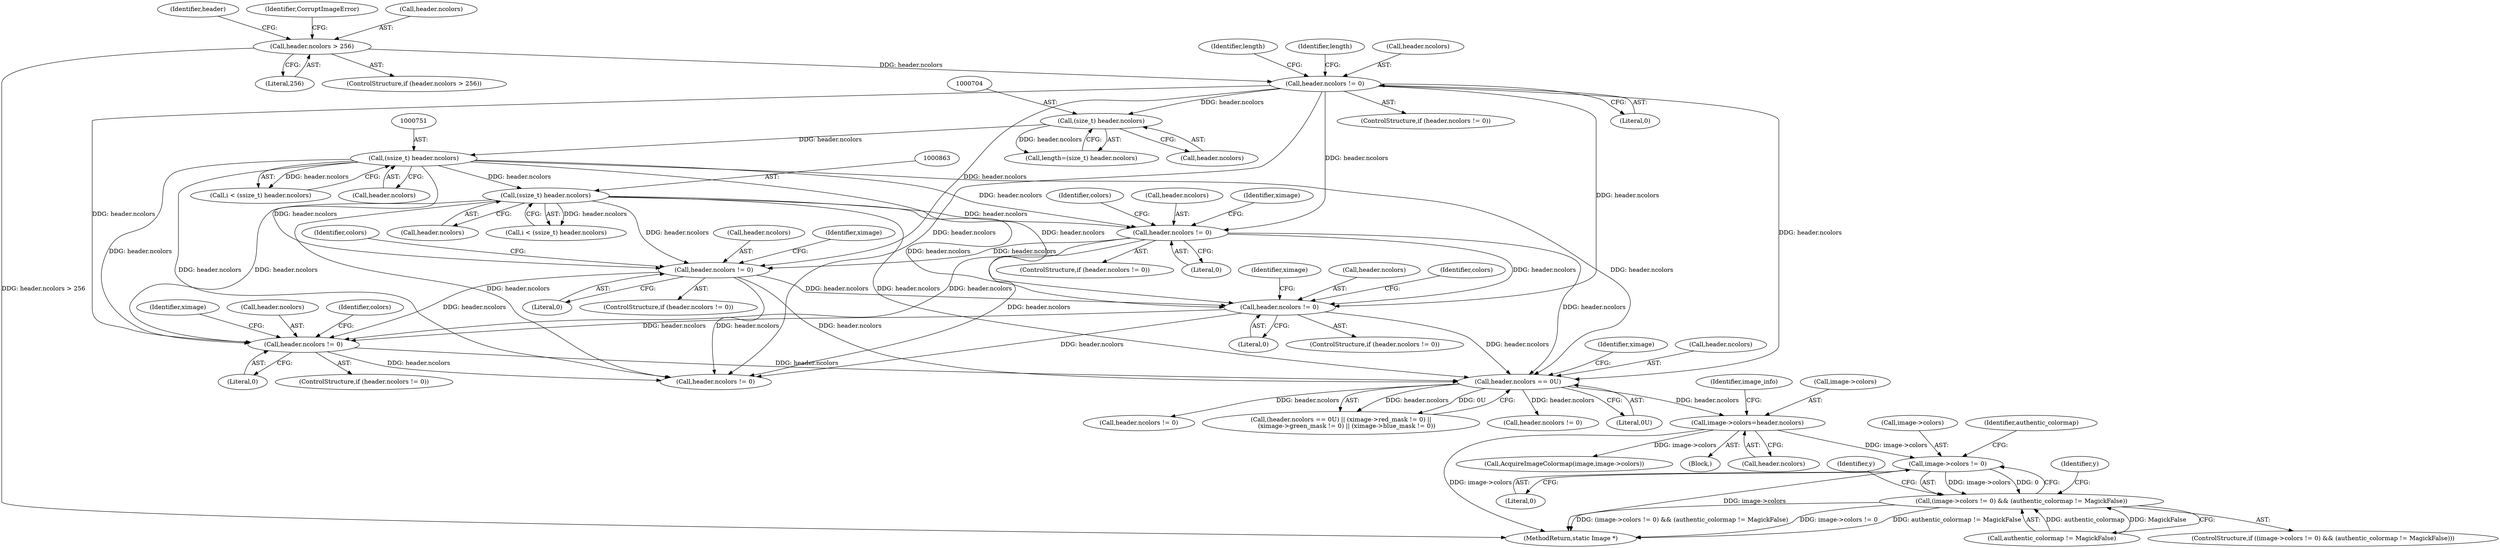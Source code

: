 digraph "0_ImageMagick6_f663dfb8431c97d95682a2b533cca1c8233d21b4@pointer" {
"1001288" [label="(Call,image->colors != 0)"];
"1001186" [label="(Call,image->colors=header.ncolors)"];
"1001153" [label="(Call,header.ncolors == 0U)"];
"1001050" [label="(Call,header.ncolors != 0)"];
"1000694" [label="(Call,header.ncolors != 0)"];
"1000308" [label="(Call,header.ncolors > 256)"];
"1000924" [label="(Call,header.ncolors != 0)"];
"1000862" [label="(Call,(ssize_t) header.ncolors)"];
"1000750" [label="(Call,(ssize_t) header.ncolors)"];
"1000703" [label="(Call,(size_t) header.ncolors)"];
"1001012" [label="(Call,header.ncolors != 0)"];
"1000969" [label="(Call,header.ncolors != 0)"];
"1001287" [label="(Call,(image->colors != 0) && (authentic_colormap != MagickFalse))"];
"1000903" [label="(Identifier,length)"];
"1001286" [label="(ControlStructure,if ((image->colors != 0) && (authentic_colormap != MagickFalse)))"];
"1001161" [label="(Identifier,ximage)"];
"1000968" [label="(ControlStructure,if (header.ncolors != 0))"];
"1001063" [label="(Identifier,ximage)"];
"1001607" [label="(Call,header.ncolors != 0)"];
"1001186" [label="(Call,image->colors=header.ncolors)"];
"1000693" [label="(ControlStructure,if (header.ncolors != 0))"];
"1001117" [label="(Call,header.ncolors != 0)"];
"1000702" [label="(Identifier,length)"];
"1000973" [label="(Literal,0)"];
"1000307" [label="(ControlStructure,if (header.ncolors > 256))"];
"1000703" [label="(Call,(size_t) header.ncolors)"];
"1000930" [label="(Identifier,colors)"];
"1001293" [label="(Call,authentic_colormap != MagickFalse)"];
"1001288" [label="(Call,image->colors != 0)"];
"1000748" [label="(Call,i < (ssize_t) header.ncolors)"];
"1000750" [label="(Call,(ssize_t) header.ncolors)"];
"1001024" [label="(Identifier,ximage)"];
"1001051" [label="(Call,header.ncolors)"];
"1001056" [label="(Identifier,colors)"];
"1000701" [label="(Call,length=(size_t) header.ncolors)"];
"1000116" [label="(Block,)"];
"1000970" [label="(Call,header.ncolors)"];
"1001157" [label="(Literal,0U)"];
"1001013" [label="(Call,header.ncolors)"];
"1000981" [label="(Identifier,ximage)"];
"1001292" [label="(Literal,0)"];
"1001054" [label="(Literal,0)"];
"1000925" [label="(Call,header.ncolors)"];
"1000924" [label="(Call,header.ncolors != 0)"];
"1001016" [label="(Literal,0)"];
"1001289" [label="(Call,image->colors)"];
"1000923" [label="(ControlStructure,if (header.ncolors != 0))"];
"1001011" [label="(ControlStructure,if (header.ncolors != 0))"];
"1000318" [label="(Identifier,header)"];
"1001796" [label="(Call,header.ncolors != 0)"];
"1000936" [label="(Identifier,ximage)"];
"1000308" [label="(Call,header.ncolors > 256)"];
"1001153" [label="(Call,header.ncolors == 0U)"];
"1000928" [label="(Literal,0)"];
"1001443" [label="(Identifier,y)"];
"1000314" [label="(Identifier,CorruptImageError)"];
"1001190" [label="(Call,header.ncolors)"];
"1000309" [label="(Call,header.ncolors)"];
"1000864" [label="(Call,header.ncolors)"];
"1000969" [label="(Call,header.ncolors != 0)"];
"1000975" [label="(Identifier,colors)"];
"1000694" [label="(Call,header.ncolors != 0)"];
"1001298" [label="(Identifier,y)"];
"1001287" [label="(Call,(image->colors != 0) && (authentic_colormap != MagickFalse))"];
"1000705" [label="(Call,header.ncolors)"];
"1001152" [label="(Call,(header.ncolors == 0U) || (ximage->red_mask != 0) ||\n      (ximage->green_mask != 0) || (ximage->blue_mask != 0))"];
"1000698" [label="(Literal,0)"];
"1001196" [label="(Identifier,image_info)"];
"1001840" [label="(MethodReturn,static Image *)"];
"1001154" [label="(Call,header.ncolors)"];
"1001294" [label="(Identifier,authentic_colormap)"];
"1000695" [label="(Call,header.ncolors)"];
"1001049" [label="(ControlStructure,if (header.ncolors != 0))"];
"1000862" [label="(Call,(ssize_t) header.ncolors)"];
"1000312" [label="(Literal,256)"];
"1000752" [label="(Call,header.ncolors)"];
"1001018" [label="(Identifier,colors)"];
"1001050" [label="(Call,header.ncolors != 0)"];
"1001012" [label="(Call,header.ncolors != 0)"];
"1001599" [label="(Call,AcquireImageColormap(image,image->colors))"];
"1001187" [label="(Call,image->colors)"];
"1000860" [label="(Call,i < (ssize_t) header.ncolors)"];
"1001288" -> "1001287"  [label="AST: "];
"1001288" -> "1001292"  [label="CFG: "];
"1001289" -> "1001288"  [label="AST: "];
"1001292" -> "1001288"  [label="AST: "];
"1001294" -> "1001288"  [label="CFG: "];
"1001287" -> "1001288"  [label="CFG: "];
"1001288" -> "1001840"  [label="DDG: image->colors"];
"1001288" -> "1001287"  [label="DDG: image->colors"];
"1001288" -> "1001287"  [label="DDG: 0"];
"1001186" -> "1001288"  [label="DDG: image->colors"];
"1001186" -> "1000116"  [label="AST: "];
"1001186" -> "1001190"  [label="CFG: "];
"1001187" -> "1001186"  [label="AST: "];
"1001190" -> "1001186"  [label="AST: "];
"1001196" -> "1001186"  [label="CFG: "];
"1001186" -> "1001840"  [label="DDG: image->colors"];
"1001153" -> "1001186"  [label="DDG: header.ncolors"];
"1001186" -> "1001599"  [label="DDG: image->colors"];
"1001153" -> "1001152"  [label="AST: "];
"1001153" -> "1001157"  [label="CFG: "];
"1001154" -> "1001153"  [label="AST: "];
"1001157" -> "1001153"  [label="AST: "];
"1001161" -> "1001153"  [label="CFG: "];
"1001152" -> "1001153"  [label="CFG: "];
"1001153" -> "1001152"  [label="DDG: header.ncolors"];
"1001153" -> "1001152"  [label="DDG: 0U"];
"1001050" -> "1001153"  [label="DDG: header.ncolors"];
"1000694" -> "1001153"  [label="DDG: header.ncolors"];
"1000924" -> "1001153"  [label="DDG: header.ncolors"];
"1000862" -> "1001153"  [label="DDG: header.ncolors"];
"1001012" -> "1001153"  [label="DDG: header.ncolors"];
"1000750" -> "1001153"  [label="DDG: header.ncolors"];
"1000969" -> "1001153"  [label="DDG: header.ncolors"];
"1001153" -> "1001607"  [label="DDG: header.ncolors"];
"1001153" -> "1001796"  [label="DDG: header.ncolors"];
"1001050" -> "1001049"  [label="AST: "];
"1001050" -> "1001054"  [label="CFG: "];
"1001051" -> "1001050"  [label="AST: "];
"1001054" -> "1001050"  [label="AST: "];
"1001056" -> "1001050"  [label="CFG: "];
"1001063" -> "1001050"  [label="CFG: "];
"1000694" -> "1001050"  [label="DDG: header.ncolors"];
"1000924" -> "1001050"  [label="DDG: header.ncolors"];
"1000862" -> "1001050"  [label="DDG: header.ncolors"];
"1001012" -> "1001050"  [label="DDG: header.ncolors"];
"1000750" -> "1001050"  [label="DDG: header.ncolors"];
"1000969" -> "1001050"  [label="DDG: header.ncolors"];
"1001050" -> "1001117"  [label="DDG: header.ncolors"];
"1000694" -> "1000693"  [label="AST: "];
"1000694" -> "1000698"  [label="CFG: "];
"1000695" -> "1000694"  [label="AST: "];
"1000698" -> "1000694"  [label="AST: "];
"1000702" -> "1000694"  [label="CFG: "];
"1000903" -> "1000694"  [label="CFG: "];
"1000308" -> "1000694"  [label="DDG: header.ncolors"];
"1000694" -> "1000703"  [label="DDG: header.ncolors"];
"1000694" -> "1000924"  [label="DDG: header.ncolors"];
"1000694" -> "1000969"  [label="DDG: header.ncolors"];
"1000694" -> "1001012"  [label="DDG: header.ncolors"];
"1000694" -> "1001117"  [label="DDG: header.ncolors"];
"1000308" -> "1000307"  [label="AST: "];
"1000308" -> "1000312"  [label="CFG: "];
"1000309" -> "1000308"  [label="AST: "];
"1000312" -> "1000308"  [label="AST: "];
"1000314" -> "1000308"  [label="CFG: "];
"1000318" -> "1000308"  [label="CFG: "];
"1000308" -> "1001840"  [label="DDG: header.ncolors > 256"];
"1000924" -> "1000923"  [label="AST: "];
"1000924" -> "1000928"  [label="CFG: "];
"1000925" -> "1000924"  [label="AST: "];
"1000928" -> "1000924"  [label="AST: "];
"1000930" -> "1000924"  [label="CFG: "];
"1000936" -> "1000924"  [label="CFG: "];
"1000862" -> "1000924"  [label="DDG: header.ncolors"];
"1000750" -> "1000924"  [label="DDG: header.ncolors"];
"1000924" -> "1000969"  [label="DDG: header.ncolors"];
"1000924" -> "1001012"  [label="DDG: header.ncolors"];
"1000924" -> "1001117"  [label="DDG: header.ncolors"];
"1000862" -> "1000860"  [label="AST: "];
"1000862" -> "1000864"  [label="CFG: "];
"1000863" -> "1000862"  [label="AST: "];
"1000864" -> "1000862"  [label="AST: "];
"1000860" -> "1000862"  [label="CFG: "];
"1000862" -> "1000860"  [label="DDG: header.ncolors"];
"1000750" -> "1000862"  [label="DDG: header.ncolors"];
"1000862" -> "1000969"  [label="DDG: header.ncolors"];
"1000862" -> "1001012"  [label="DDG: header.ncolors"];
"1000862" -> "1001117"  [label="DDG: header.ncolors"];
"1000750" -> "1000748"  [label="AST: "];
"1000750" -> "1000752"  [label="CFG: "];
"1000751" -> "1000750"  [label="AST: "];
"1000752" -> "1000750"  [label="AST: "];
"1000748" -> "1000750"  [label="CFG: "];
"1000750" -> "1000748"  [label="DDG: header.ncolors"];
"1000703" -> "1000750"  [label="DDG: header.ncolors"];
"1000750" -> "1000969"  [label="DDG: header.ncolors"];
"1000750" -> "1001012"  [label="DDG: header.ncolors"];
"1000750" -> "1001117"  [label="DDG: header.ncolors"];
"1000703" -> "1000701"  [label="AST: "];
"1000703" -> "1000705"  [label="CFG: "];
"1000704" -> "1000703"  [label="AST: "];
"1000705" -> "1000703"  [label="AST: "];
"1000701" -> "1000703"  [label="CFG: "];
"1000703" -> "1000701"  [label="DDG: header.ncolors"];
"1001012" -> "1001011"  [label="AST: "];
"1001012" -> "1001016"  [label="CFG: "];
"1001013" -> "1001012"  [label="AST: "];
"1001016" -> "1001012"  [label="AST: "];
"1001018" -> "1001012"  [label="CFG: "];
"1001024" -> "1001012"  [label="CFG: "];
"1000969" -> "1001012"  [label="DDG: header.ncolors"];
"1001012" -> "1001117"  [label="DDG: header.ncolors"];
"1000969" -> "1000968"  [label="AST: "];
"1000969" -> "1000973"  [label="CFG: "];
"1000970" -> "1000969"  [label="AST: "];
"1000973" -> "1000969"  [label="AST: "];
"1000975" -> "1000969"  [label="CFG: "];
"1000981" -> "1000969"  [label="CFG: "];
"1000969" -> "1001117"  [label="DDG: header.ncolors"];
"1001287" -> "1001286"  [label="AST: "];
"1001287" -> "1001293"  [label="CFG: "];
"1001293" -> "1001287"  [label="AST: "];
"1001298" -> "1001287"  [label="CFG: "];
"1001443" -> "1001287"  [label="CFG: "];
"1001287" -> "1001840"  [label="DDG: image->colors != 0"];
"1001287" -> "1001840"  [label="DDG: authentic_colormap != MagickFalse"];
"1001287" -> "1001840"  [label="DDG: (image->colors != 0) && (authentic_colormap != MagickFalse)"];
"1001293" -> "1001287"  [label="DDG: authentic_colormap"];
"1001293" -> "1001287"  [label="DDG: MagickFalse"];
}
